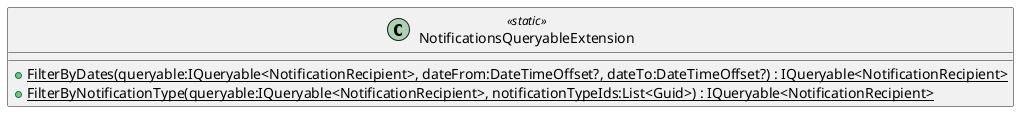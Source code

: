 @startuml
class NotificationsQueryableExtension <<static>> {
    + {static} FilterByDates(queryable:IQueryable<NotificationRecipient>, dateFrom:DateTimeOffset?, dateTo:DateTimeOffset?) : IQueryable<NotificationRecipient>
    + {static} FilterByNotificationType(queryable:IQueryable<NotificationRecipient>, notificationTypeIds:List<Guid>) : IQueryable<NotificationRecipient>
}
@enduml
